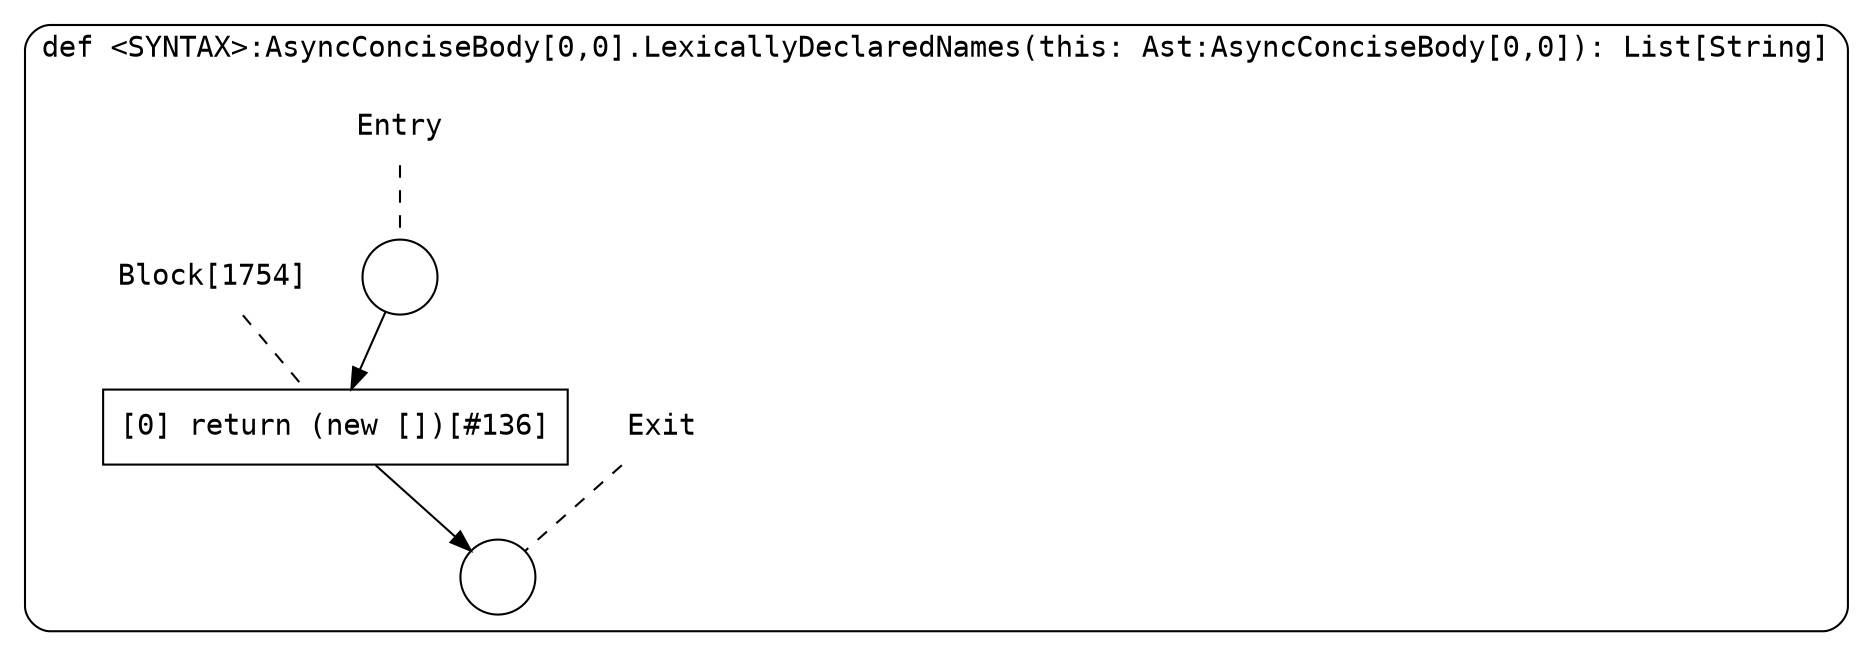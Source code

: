 digraph {
  graph [fontname = "Consolas"]
  node [fontname = "Consolas"]
  edge [fontname = "Consolas"]
  subgraph cluster278 {
    label = "def <SYNTAX>:AsyncConciseBody[0,0].LexicallyDeclaredNames(this: Ast:AsyncConciseBody[0,0]): List[String]"
    style = rounded
    cluster278_entry_name [shape=none, label=<<font color="black">Entry</font>>]
    cluster278_entry_name -> cluster278_entry [arrowhead=none, color="black", style=dashed]
    cluster278_entry [shape=circle label=" " color="black" fillcolor="white" style=filled]
    cluster278_entry -> node1754 [color="black"]
    cluster278_exit_name [shape=none, label=<<font color="black">Exit</font>>]
    cluster278_exit_name -> cluster278_exit [arrowhead=none, color="black", style=dashed]
    cluster278_exit [shape=circle label=" " color="black" fillcolor="white" style=filled]
    node1754_name [shape=none, label=<<font color="black">Block[1754]</font>>]
    node1754_name -> node1754 [arrowhead=none, color="black", style=dashed]
    node1754 [shape=box, label=<<font color="black">[0] return (new [])[#136]<BR ALIGN="LEFT"/></font>> color="black" fillcolor="white", style=filled]
    node1754 -> cluster278_exit [color="black"]
  }
}